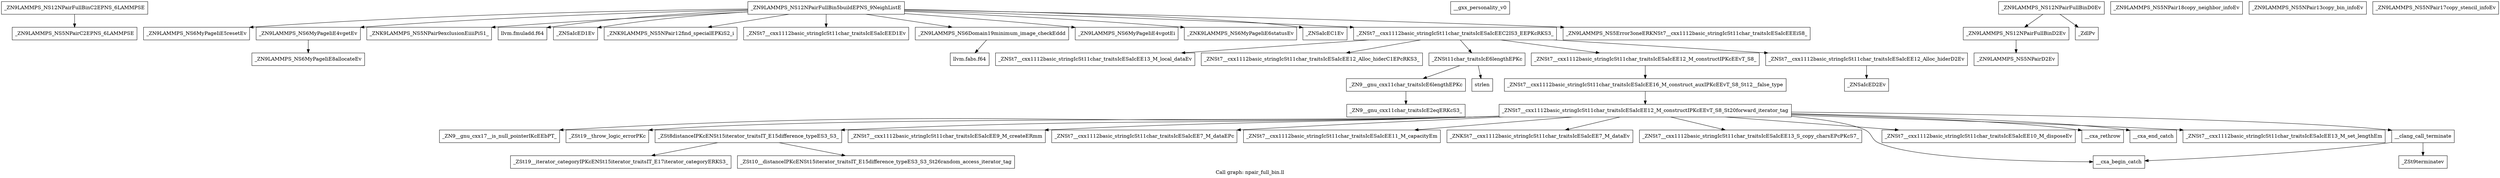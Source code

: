 digraph "Call graph: npair_full_bin.ll" {
	label="Call graph: npair_full_bin.ll";

	Node0x55a288e78f00 [shape=record,label="{_ZN9LAMMPS_NS12NPairFullBinC2EPNS_6LAMMPSE}"];
	Node0x55a288e78f00 -> Node0x55a288e6edc0;
	Node0x55a288e6edc0 [shape=record,label="{_ZN9LAMMPS_NS5NPairC2EPNS_6LAMMPSE}"];
	Node0x55a288e366f0 [shape=record,label="{_ZN9LAMMPS_NS12NPairFullBin5buildEPNS_9NeighListE}"];
	Node0x55a288e366f0 -> Node0x55a288e53fa0;
	Node0x55a288e366f0 -> Node0x55a288e796e0;
	Node0x55a288e366f0 -> Node0x55a288e79330;
	Node0x55a288e366f0 -> Node0x55a288e34240;
	Node0x55a288e366f0 -> Node0x55a288e438a0;
	Node0x55a288e366f0 -> Node0x55a288e32e30;
	Node0x55a288e366f0 -> Node0x55a288e42970;
	Node0x55a288e366f0 -> Node0x55a288e342d0;
	Node0x55a288e366f0 -> Node0x55a288e6fbb0;
	Node0x55a288e366f0 -> Node0x55a288e4aee0;
	Node0x55a288e366f0 -> Node0x55a288e384b0;
	Node0x55a288e366f0 -> Node0x55a288e39ad0;
	Node0x55a288e366f0 -> Node0x55a288e4ad70;
	Node0x55a288e342d0 [shape=record,label="{_ZN9LAMMPS_NS6Domain19minimum_image_checkEddd}"];
	Node0x55a288e342d0 -> Node0x55a288e69c40;
	Node0x55a288e53fa0 [shape=record,label="{_ZN9LAMMPS_NS6MyPageIiE5resetEv}"];
	Node0x55a288e438a0 [shape=record,label="{_ZNSaIcED1Ev}"];
	Node0x55a288e796e0 [shape=record,label="{_ZN9LAMMPS_NS6MyPageIiE4vgetEv}"];
	Node0x55a288e796e0 -> Node0x55a288e48b40;
	Node0x55a288e79330 [shape=record,label="{_ZNK9LAMMPS_NS5NPair9exclusionEiiiiPiS1_}"];
	Node0x55a288e34240 [shape=record,label="{llvm.fmuladd.f64}"];
	Node0x55a288e32e30 [shape=record,label="{_ZNK9LAMMPS_NS5NPair12find_specialEPKiS2_i}"];
	Node0x55a288e6fbb0 [shape=record,label="{_ZN9LAMMPS_NS6MyPageIiE4vgotEi}"];
	Node0x55a288e4aee0 [shape=record,label="{_ZNK9LAMMPS_NS6MyPageIiE6statusEv}"];
	Node0x55a288e4ad70 [shape=record,label="{_ZN9LAMMPS_NS5Error3oneERKNSt7__cxx1112basic_stringIcSt11char_traitsIcESaIcEEEiS8_}"];
	Node0x55a288e384b0 [shape=record,label="{_ZNSaIcEC1Ev}"];
	Node0x55a288e39ad0 [shape=record,label="{_ZNSt7__cxx1112basic_stringIcSt11char_traitsIcESaIcEEC2IS3_EEPKcRKS3_}"];
	Node0x55a288e39ad0 -> Node0x55a288e57b60;
	Node0x55a288e39ad0 -> Node0x55a288e5ac90;
	Node0x55a288e39ad0 -> Node0x55a288e643d0;
	Node0x55a288e39ad0 -> Node0x55a288e65730;
	Node0x55a288e39ad0 -> Node0x55a288e68940;
	Node0x55a288e69010 [shape=record,label="{__gxx_personality_v0}"];
	Node0x55a288e42970 [shape=record,label="{_ZNSt7__cxx1112basic_stringIcSt11char_traitsIcESaIcEED1Ev}"];
	Node0x55a288e6ab70 [shape=record,label="{_ZN9LAMMPS_NS12NPairFullBinD2Ev}"];
	Node0x55a288e6ab70 -> Node0x55a288e67f10;
	Node0x55a288e6cd60 [shape=record,label="{_ZN9LAMMPS_NS12NPairFullBinD0Ev}"];
	Node0x55a288e6cd60 -> Node0x55a288e6ab70;
	Node0x55a288e6cd60 -> Node0x55a288e6d830;
	Node0x55a288e6eef0 [shape=record,label="{_ZN9LAMMPS_NS5NPair18copy_neighbor_infoEv}"];
	Node0x55a288e6ffa0 [shape=record,label="{_ZN9LAMMPS_NS5NPair13copy_bin_infoEv}"];
	Node0x55a288e71f50 [shape=record,label="{_ZN9LAMMPS_NS5NPair17copy_stencil_infoEv}"];
	Node0x55a288e69c40 [shape=record,label="{llvm.fabs.f64}"];
	Node0x55a288e67f10 [shape=record,label="{_ZN9LAMMPS_NS5NPairD2Ev}"];
	Node0x55a288e6d830 [shape=record,label="{_ZdlPv}"];
	Node0x55a288e48b40 [shape=record,label="{_ZN9LAMMPS_NS6MyPageIiE8allocateEv}"];
	Node0x55a288e57b60 [shape=record,label="{_ZNSt7__cxx1112basic_stringIcSt11char_traitsIcESaIcEE13_M_local_dataEv}"];
	Node0x55a288e5ac90 [shape=record,label="{_ZNSt7__cxx1112basic_stringIcSt11char_traitsIcESaIcEE12_Alloc_hiderC1EPcRKS3_}"];
	Node0x55a288e65730 [shape=record,label="{_ZNSt7__cxx1112basic_stringIcSt11char_traitsIcESaIcEE12_M_constructIPKcEEvT_S8_}"];
	Node0x55a288e65730 -> Node0x55a288e71e40;
	Node0x55a288e643d0 [shape=record,label="{_ZNSt11char_traitsIcE6lengthEPKc}"];
	Node0x55a288e643d0 -> Node0x55a288e367b0;
	Node0x55a288e643d0 -> Node0x55a288e674e0;
	Node0x55a288e68940 [shape=record,label="{_ZNSt7__cxx1112basic_stringIcSt11char_traitsIcESaIcEE12_Alloc_hiderD2Ev}"];
	Node0x55a288e68940 -> Node0x55a288e72790;
	Node0x55a288e71e40 [shape=record,label="{_ZNSt7__cxx1112basic_stringIcSt11char_traitsIcESaIcEE16_M_construct_auxIPKcEEvT_S8_St12__false_type}"];
	Node0x55a288e71e40 -> Node0x55a288e6b030;
	Node0x55a288e6b030 [shape=record,label="{_ZNSt7__cxx1112basic_stringIcSt11char_traitsIcESaIcEE12_M_constructIPKcEEvT_S8_St20forward_iterator_tag}"];
	Node0x55a288e6b030 -> Node0x55a288e6a640;
	Node0x55a288e6b030 -> Node0x55a288e739c0;
	Node0x55a288e6b030 -> Node0x55a288e72540;
	Node0x55a288e6b030 -> Node0x55a288e6c170;
	Node0x55a288e6b030 -> Node0x55a288e6ad50;
	Node0x55a288e6b030 -> Node0x55a288e851b0;
	Node0x55a288e6b030 -> Node0x55a288e85230;
	Node0x55a288e6b030 -> Node0x55a288e852b0;
	Node0x55a288e6b030 -> Node0x55a288e85330;
	Node0x55a288e6b030 -> Node0x55a288e853b0;
	Node0x55a288e6b030 -> Node0x55a288e85430;
	Node0x55a288e6b030 -> Node0x55a288e54eb0;
	Node0x55a288e6b030 -> Node0x55a288e77630;
	Node0x55a288e6b030 -> Node0x55a288e30940;
	Node0x55a288e6a640 [shape=record,label="{_ZN9__gnu_cxx17__is_null_pointerIKcEEbPT_}"];
	Node0x55a288e739c0 [shape=record,label="{_ZSt19__throw_logic_errorPKc}"];
	Node0x55a288e72540 [shape=record,label="{_ZSt8distanceIPKcENSt15iterator_traitsIT_E15difference_typeES3_S3_}"];
	Node0x55a288e72540 -> Node0x55a288e6b790;
	Node0x55a288e72540 -> Node0x55a288dea2f0;
	Node0x55a288e6ad50 [shape=record,label="{_ZNSt7__cxx1112basic_stringIcSt11char_traitsIcESaIcEE7_M_dataEPc}"];
	Node0x55a288e6c170 [shape=record,label="{_ZNSt7__cxx1112basic_stringIcSt11char_traitsIcESaIcEE9_M_createERmm}"];
	Node0x55a288e851b0 [shape=record,label="{_ZNSt7__cxx1112basic_stringIcSt11char_traitsIcESaIcEE11_M_capacityEm}"];
	Node0x55a288e852b0 [shape=record,label="{_ZNSt7__cxx1112basic_stringIcSt11char_traitsIcESaIcEE13_S_copy_charsEPcPKcS7_}"];
	Node0x55a288e85230 [shape=record,label="{_ZNKSt7__cxx1112basic_stringIcSt11char_traitsIcESaIcEE7_M_dataEv}"];
	Node0x55a288e85330 [shape=record,label="{__cxa_begin_catch}"];
	Node0x55a288e853b0 [shape=record,label="{_ZNSt7__cxx1112basic_stringIcSt11char_traitsIcESaIcEE10_M_disposeEv}"];
	Node0x55a288e85430 [shape=record,label="{__cxa_rethrow}"];
	Node0x55a288e54eb0 [shape=record,label="{__cxa_end_catch}"];
	Node0x55a288e30940 [shape=record,label="{__clang_call_terminate}"];
	Node0x55a288e30940 -> Node0x55a288e85330;
	Node0x55a288e30940 -> Node0x55a288e77570;
	Node0x55a288e77570 [shape=record,label="{_ZSt9terminatev}"];
	Node0x55a288e77630 [shape=record,label="{_ZNSt7__cxx1112basic_stringIcSt11char_traitsIcESaIcEE13_M_set_lengthEm}"];
	Node0x55a288dea2f0 [shape=record,label="{_ZSt10__distanceIPKcENSt15iterator_traitsIT_E15difference_typeES3_S3_St26random_access_iterator_tag}"];
	Node0x55a288e6b790 [shape=record,label="{_ZSt19__iterator_categoryIPKcENSt15iterator_traitsIT_E17iterator_categoryERKS3_}"];
	Node0x55a288e367b0 [shape=record,label="{_ZN9__gnu_cxx11char_traitsIcE6lengthEPKc}"];
	Node0x55a288e367b0 -> Node0x55a288e49140;
	Node0x55a288e674e0 [shape=record,label="{strlen}"];
	Node0x55a288e49140 [shape=record,label="{_ZN9__gnu_cxx11char_traitsIcE2eqERKcS3_}"];
	Node0x55a288e72790 [shape=record,label="{_ZNSaIcED2Ev}"];
}
